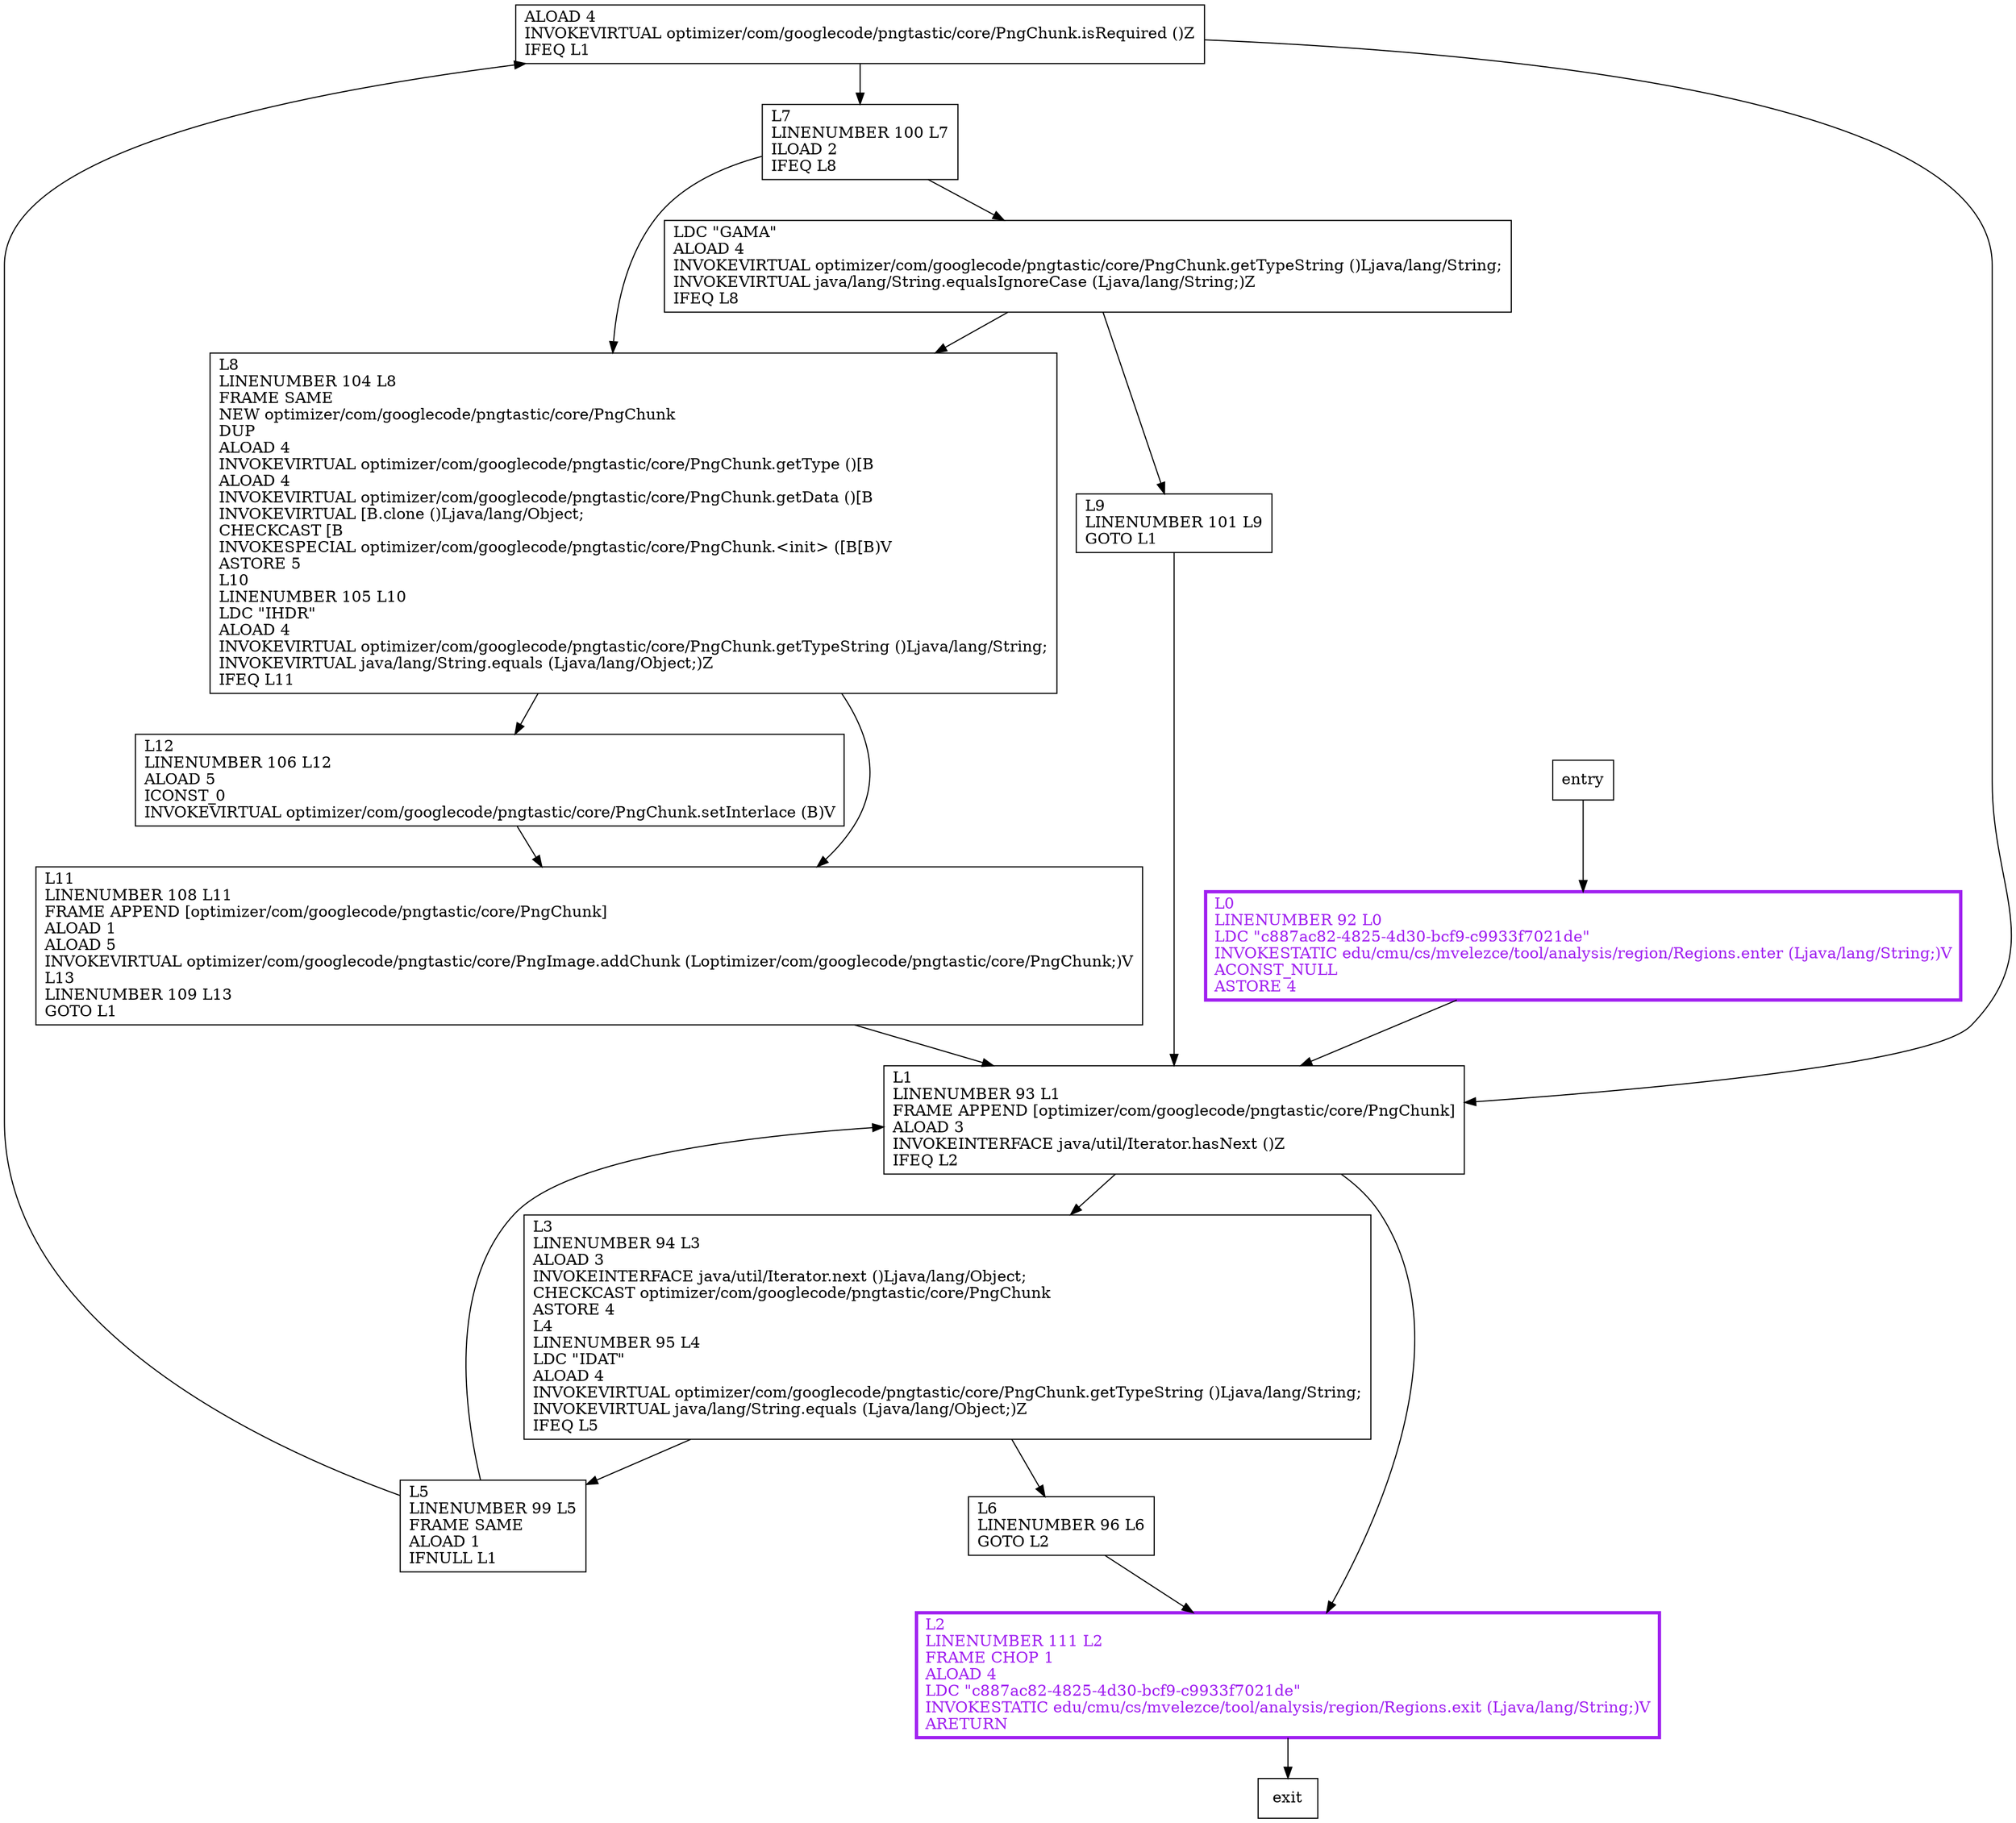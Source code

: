 digraph processHeadChunks {
node [shape=record];
641449963 [label="ALOAD 4\lINVOKEVIRTUAL optimizer/com/googlecode/pngtastic/core/PngChunk.isRequired ()Z\lIFEQ L1\l"];
52354732 [label="L7\lLINENUMBER 100 L7\lILOAD 2\lIFEQ L8\l"];
1048842522 [label="L9\lLINENUMBER 101 L9\lGOTO L1\l"];
1260012504 [label="L11\lLINENUMBER 108 L11\lFRAME APPEND [optimizer/com/googlecode/pngtastic/core/PngChunk]\lALOAD 1\lALOAD 5\lINVOKEVIRTUAL optimizer/com/googlecode/pngtastic/core/PngImage.addChunk (Loptimizer/com/googlecode/pngtastic/core/PngChunk;)V\lL13\lLINENUMBER 109 L13\lGOTO L1\l"];
1875532039 [label="L2\lLINENUMBER 111 L2\lFRAME CHOP 1\lALOAD 4\lLDC \"c887ac82-4825-4d30-bcf9-c9933f7021de\"\lINVOKESTATIC edu/cmu/cs/mvelezce/tool/analysis/region/Regions.exit (Ljava/lang/String;)V\lARETURN\l"];
1169894049 [label="LDC \"GAMA\"\lALOAD 4\lINVOKEVIRTUAL optimizer/com/googlecode/pngtastic/core/PngChunk.getTypeString ()Ljava/lang/String;\lINVOKEVIRTUAL java/lang/String.equalsIgnoreCase (Ljava/lang/String;)Z\lIFEQ L8\l"];
1742235652 [label="L8\lLINENUMBER 104 L8\lFRAME SAME\lNEW optimizer/com/googlecode/pngtastic/core/PngChunk\lDUP\lALOAD 4\lINVOKEVIRTUAL optimizer/com/googlecode/pngtastic/core/PngChunk.getType ()[B\lALOAD 4\lINVOKEVIRTUAL optimizer/com/googlecode/pngtastic/core/PngChunk.getData ()[B\lINVOKEVIRTUAL [B.clone ()Ljava/lang/Object;\lCHECKCAST [B\lINVOKESPECIAL optimizer/com/googlecode/pngtastic/core/PngChunk.\<init\> ([B[B)V\lASTORE 5\lL10\lLINENUMBER 105 L10\lLDC \"IHDR\"\lALOAD 4\lINVOKEVIRTUAL optimizer/com/googlecode/pngtastic/core/PngChunk.getTypeString ()Ljava/lang/String;\lINVOKEVIRTUAL java/lang/String.equals (Ljava/lang/Object;)Z\lIFEQ L11\l"];
2079051109 [label="L5\lLINENUMBER 99 L5\lFRAME SAME\lALOAD 1\lIFNULL L1\l"];
1858493278 [label="L3\lLINENUMBER 94 L3\lALOAD 3\lINVOKEINTERFACE java/util/Iterator.next ()Ljava/lang/Object;\lCHECKCAST optimizer/com/googlecode/pngtastic/core/PngChunk\lASTORE 4\lL4\lLINENUMBER 95 L4\lLDC \"IDAT\"\lALOAD 4\lINVOKEVIRTUAL optimizer/com/googlecode/pngtastic/core/PngChunk.getTypeString ()Ljava/lang/String;\lINVOKEVIRTUAL java/lang/String.equals (Ljava/lang/Object;)Z\lIFEQ L5\l"];
1873189623 [label="L12\lLINENUMBER 106 L12\lALOAD 5\lICONST_0\lINVOKEVIRTUAL optimizer/com/googlecode/pngtastic/core/PngChunk.setInterlace (B)V\l"];
2063275841 [label="L1\lLINENUMBER 93 L1\lFRAME APPEND [optimizer/com/googlecode/pngtastic/core/PngChunk]\lALOAD 3\lINVOKEINTERFACE java/util/Iterator.hasNext ()Z\lIFEQ L2\l"];
2071522666 [label="L0\lLINENUMBER 92 L0\lLDC \"c887ac82-4825-4d30-bcf9-c9933f7021de\"\lINVOKESTATIC edu/cmu/cs/mvelezce/tool/analysis/region/Regions.enter (Ljava/lang/String;)V\lACONST_NULL\lASTORE 4\l"];
1195670735 [label="L6\lLINENUMBER 96 L6\lGOTO L2\l"];
entry;
exit;
641449963 -> 52354732;
641449963 -> 2063275841;
52354732 -> 1169894049;
52354732 -> 1742235652;
1048842522 -> 2063275841;
1260012504 -> 2063275841;
1875532039 -> exit;
1169894049 -> 1742235652;
1169894049 -> 1048842522;
entry -> 2071522666;
1742235652 -> 1260012504;
1742235652 -> 1873189623;
2079051109 -> 641449963;
2079051109 -> 2063275841;
1858493278 -> 2079051109;
1858493278 -> 1195670735;
1873189623 -> 1260012504;
2063275841 -> 1858493278;
2063275841 -> 1875532039;
2071522666 -> 2063275841;
1195670735 -> 1875532039;
2071522666[fontcolor="purple", penwidth=3, color="purple"];
1875532039[fontcolor="purple", penwidth=3, color="purple"];
}
